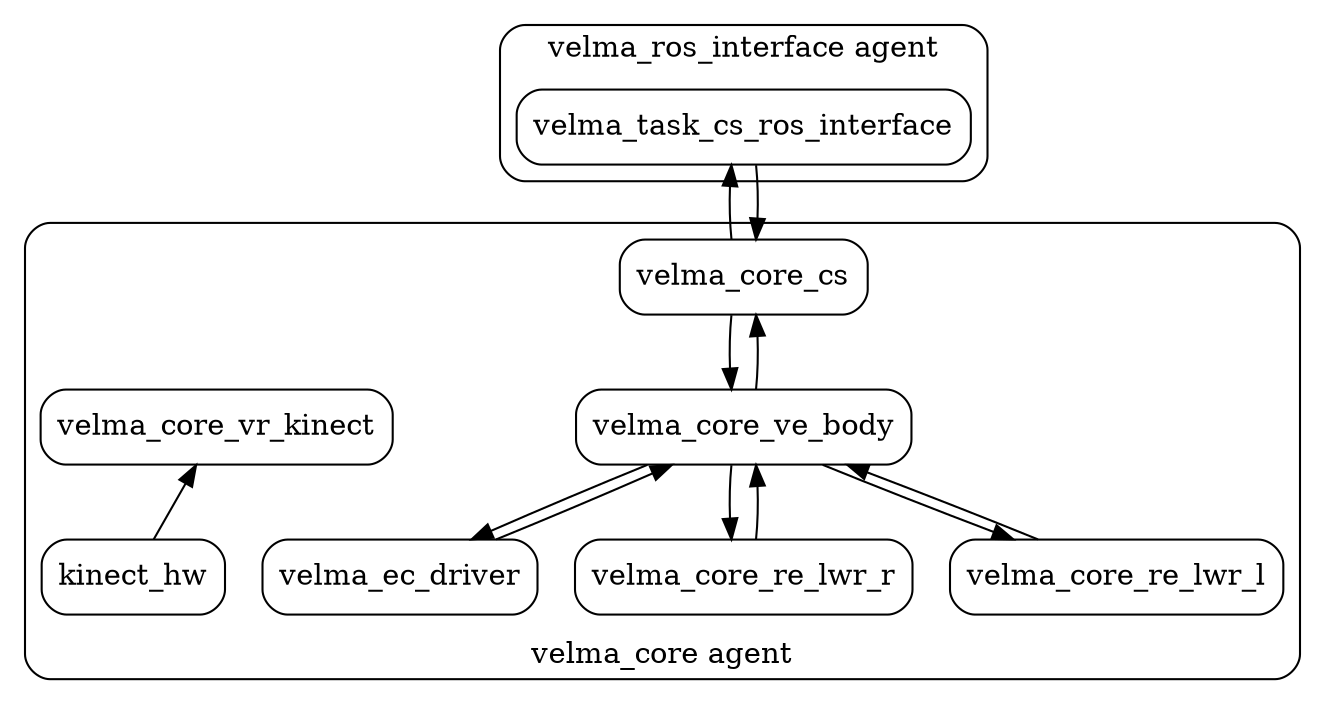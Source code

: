 digraph graphname {
    subgraph cluster_1 {
        style=rounded
        node [style=filled shape=box style=rounded];
        {rank = same; velma_task_cs_ros_interface;}
        label = "velma_ros_interface agent";
    }

    subgraph cluster_2 {
        style=rounded
        labelloc=b
        node [style=filled shape=box style=rounded];
        velma_core_cs -> velma_core_ve_body -> velma_ec_driver;
        velma_ec_driver -> velma_core_ve_body -> velma_core_cs;
        velma_core_ve_body -> velma_core_re_lwr_r;
        velma_core_ve_body -> velma_core_re_lwr_l;
        velma_core_re_lwr_r -> velma_core_ve_body;
        velma_core_re_lwr_l -> velma_core_ve_body;
        kinect_hw -> velma_core_vr_kinect;
        {rank=sink kinect_hw; velma_core_re_lwr_r; velma_core_re_lwr_l; velma_ec_driver;}
        label = "velma_core agent";
    }

    velma_task_cs_ros_interface -> velma_core_cs;
    velma_core_cs -> velma_task_cs_ros_interface;

    margin=0;   # for whole graph
}

